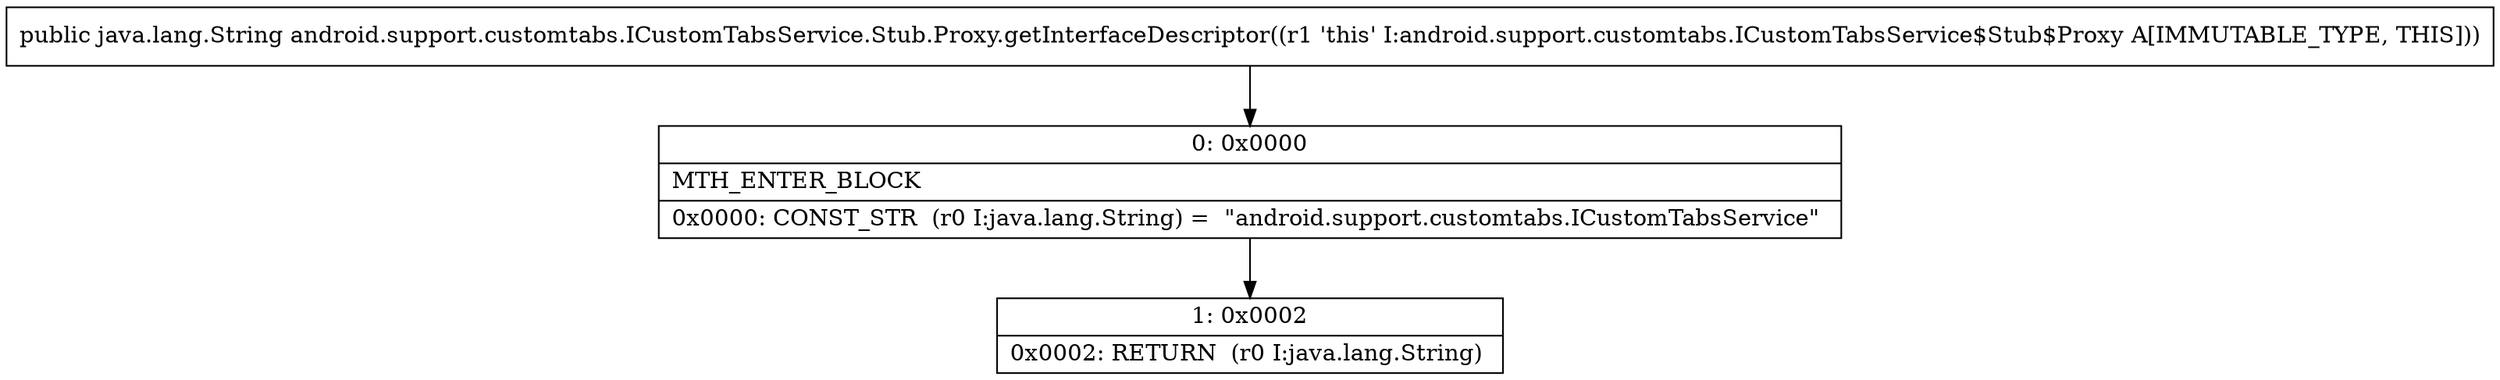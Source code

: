 digraph "CFG forandroid.support.customtabs.ICustomTabsService.Stub.Proxy.getInterfaceDescriptor()Ljava\/lang\/String;" {
Node_0 [shape=record,label="{0\:\ 0x0000|MTH_ENTER_BLOCK\l|0x0000: CONST_STR  (r0 I:java.lang.String) =  \"android.support.customtabs.ICustomTabsService\" \l}"];
Node_1 [shape=record,label="{1\:\ 0x0002|0x0002: RETURN  (r0 I:java.lang.String) \l}"];
MethodNode[shape=record,label="{public java.lang.String android.support.customtabs.ICustomTabsService.Stub.Proxy.getInterfaceDescriptor((r1 'this' I:android.support.customtabs.ICustomTabsService$Stub$Proxy A[IMMUTABLE_TYPE, THIS])) }"];
MethodNode -> Node_0;
Node_0 -> Node_1;
}

